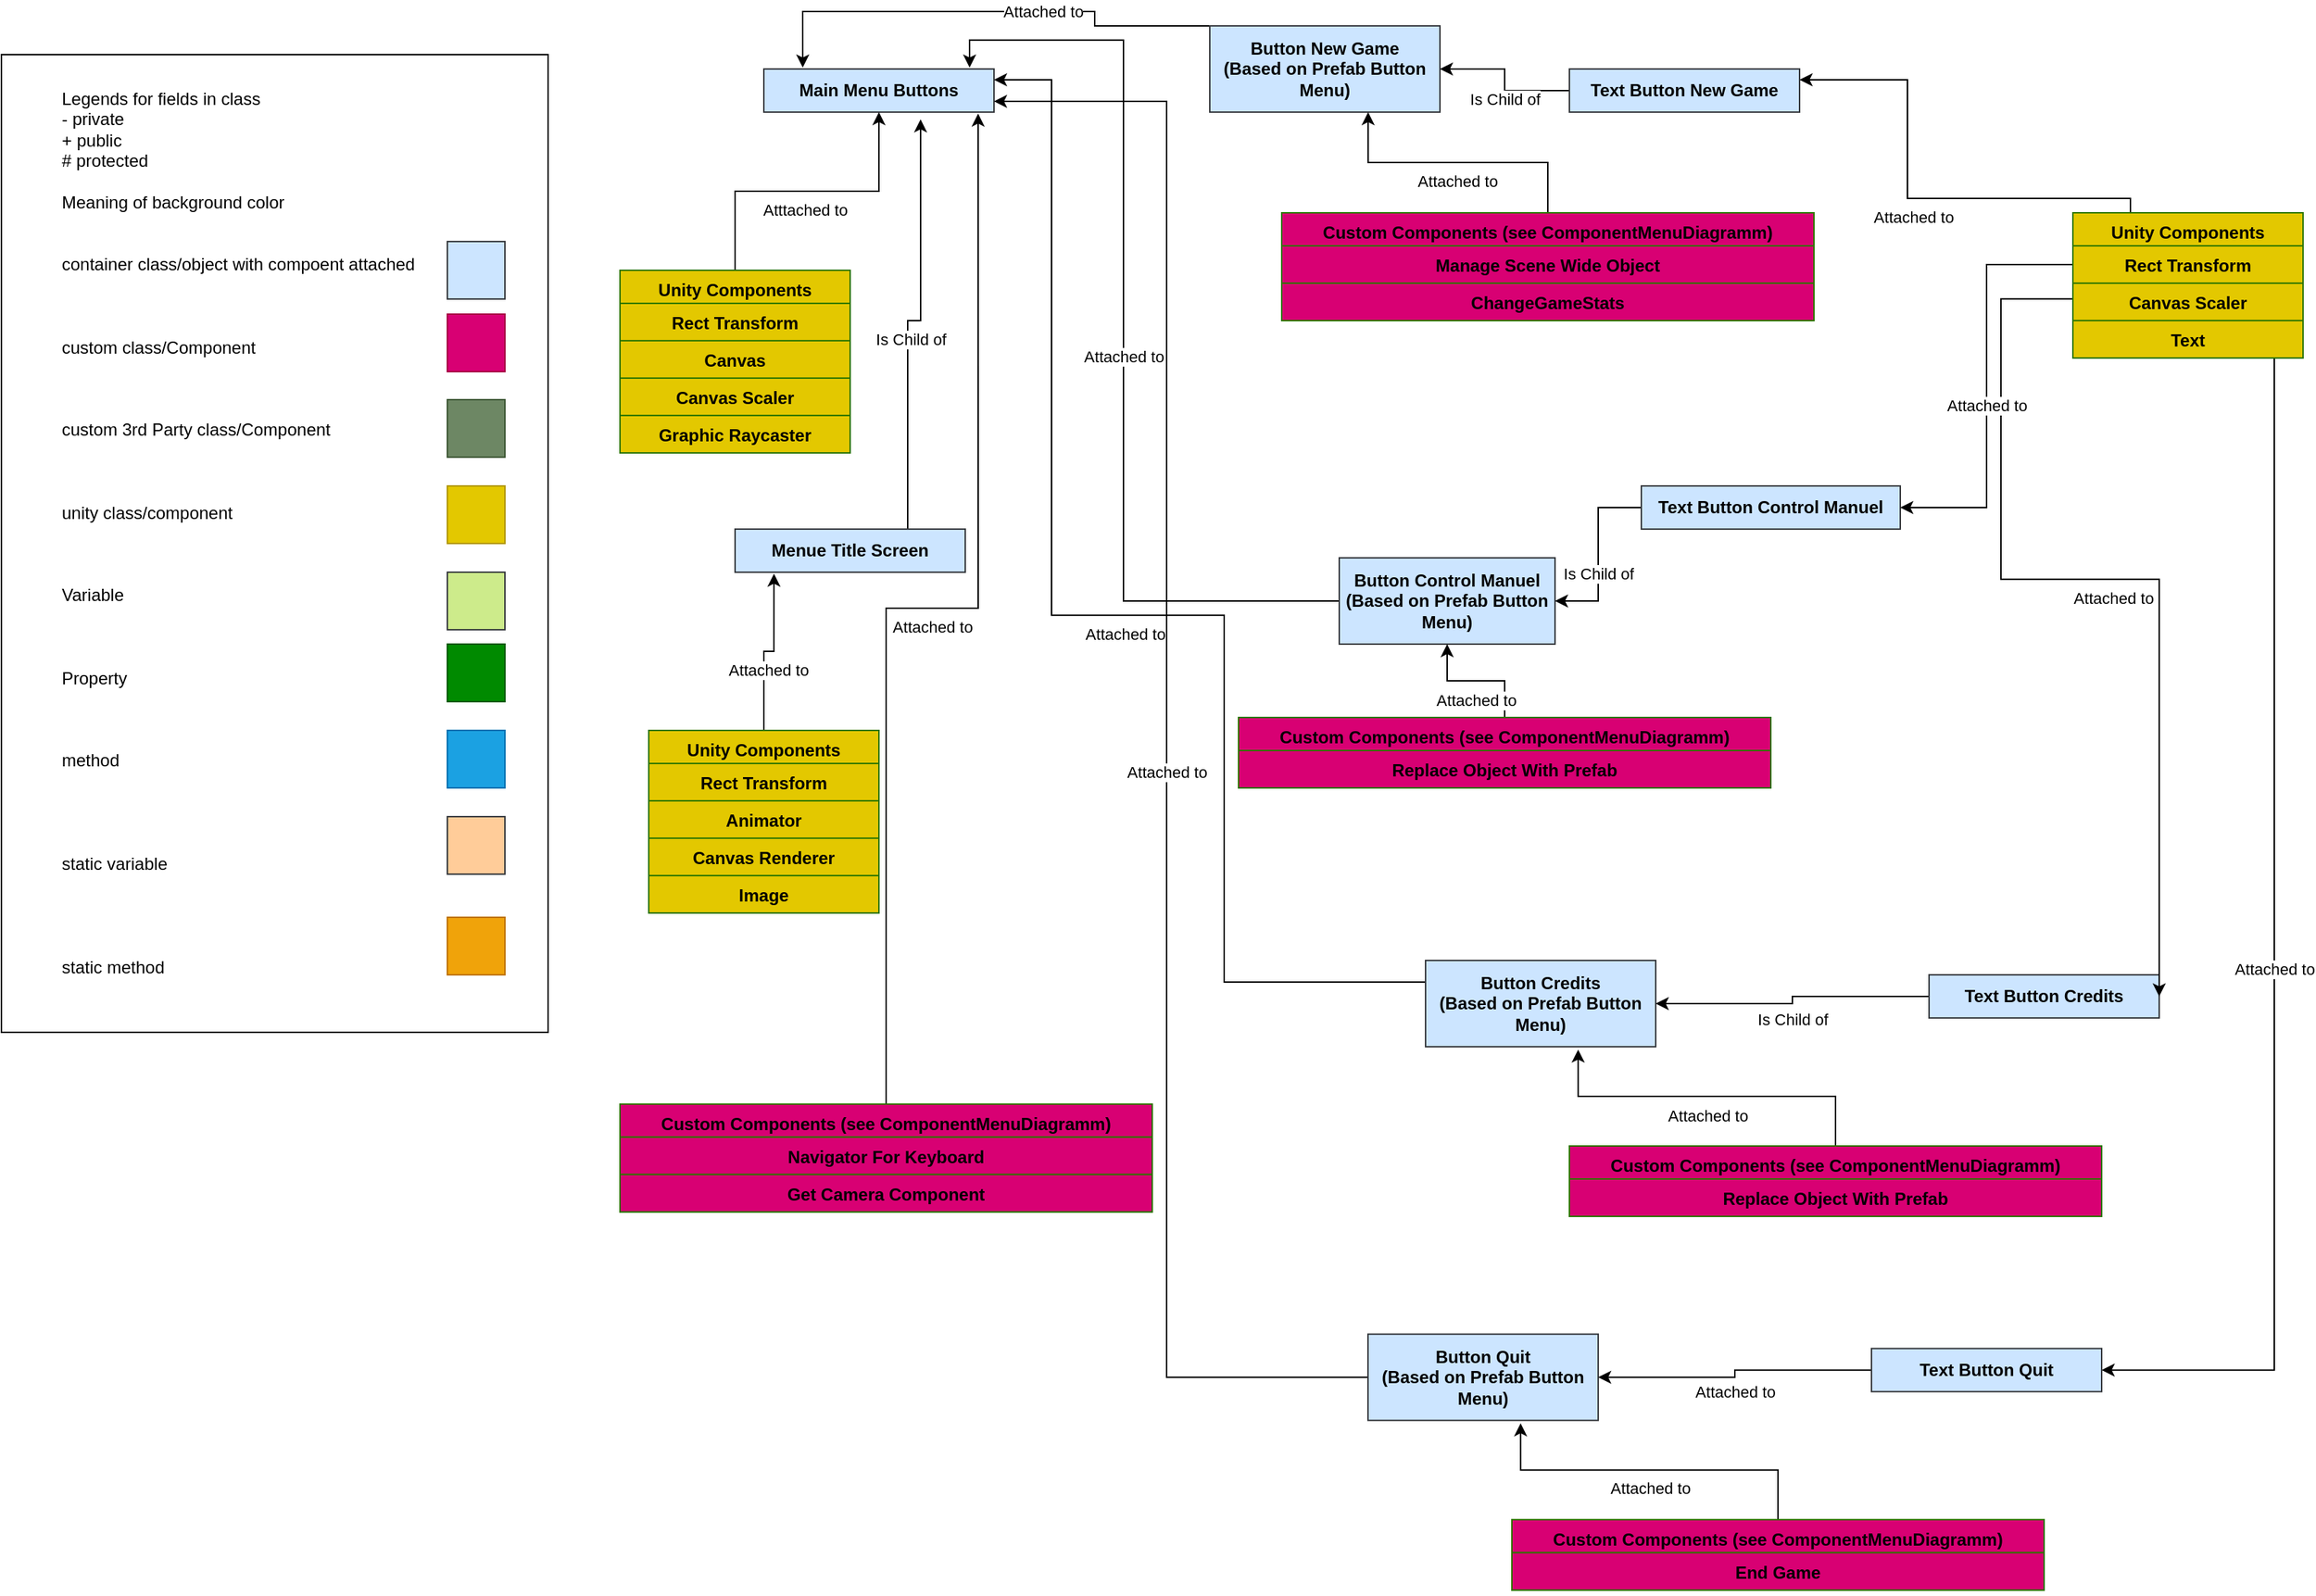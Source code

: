 <mxfile version="12.9.9" type="device"><diagram id="C5RBs43oDa-KdzZeNtuy" name="Page-1"><mxGraphModel dx="1086" dy="846" grid="1" gridSize="10" guides="1" tooltips="1" connect="1" arrows="1" fold="1" page="1" pageScale="1" pageWidth="827" pageHeight="1169" math="0" shadow="0"><root><mxCell id="WIyWlLk6GJQsqaUBKTNV-0"/><mxCell id="WIyWlLk6GJQsqaUBKTNV-1" parent="WIyWlLk6GJQsqaUBKTNV-0"/><mxCell id="g12nD_s7neF1TPHQe0_h-0" value="&lt;blockquote style=&quot;margin: 0 0 0 40px ; border: none ; padding: 0px&quot;&gt;&lt;div&gt;&lt;span&gt;Legends for fields in class&lt;/span&gt;&lt;/div&gt;&lt;div&gt;&lt;span&gt;- private&lt;/span&gt;&lt;/div&gt;&lt;div&gt;&lt;span&gt;+ public&lt;/span&gt;&lt;/div&gt;&lt;div&gt;&lt;span&gt;# protected&lt;/span&gt;&lt;/div&gt;&lt;div&gt;&lt;span&gt;&lt;br&gt;&lt;/span&gt;&lt;/div&gt;&lt;div&gt;&lt;span&gt;Meaning of background color&lt;/span&gt;&lt;/div&gt;&lt;div&gt;&lt;span&gt;&lt;br&gt;&lt;/span&gt;&lt;/div&gt;&lt;div&gt;&lt;br&gt;&lt;/div&gt;&lt;div&gt;container class/object with compoent attached&lt;/div&gt;&lt;div&gt;&lt;span&gt;&lt;br&gt;&lt;/span&gt;&lt;/div&gt;&lt;div&gt;&lt;span&gt;&lt;br&gt;&lt;/span&gt;&lt;/div&gt;&lt;div&gt;&lt;span&gt;&lt;br&gt;&lt;/span&gt;&lt;/div&gt;&lt;div&gt;&lt;span&gt;custom class/Component&lt;/span&gt;&lt;/div&gt;&lt;div&gt;&lt;span&gt;&lt;br&gt;&lt;/span&gt;&lt;/div&gt;&lt;div&gt;&lt;span&gt;&lt;br&gt;&lt;/span&gt;&lt;/div&gt;&lt;div&gt;&lt;span&gt;&lt;br&gt;&lt;/span&gt;&lt;/div&gt;&lt;div&gt;&lt;span&gt;custom 3rd Party class/Component&lt;/span&gt;&lt;/div&gt;&lt;div&gt;&lt;span&gt;&lt;br&gt;&lt;/span&gt;&lt;/div&gt;&lt;div&gt;&lt;span&gt;&lt;br&gt;&lt;/span&gt;&lt;/div&gt;&lt;div&gt;&lt;span&gt;&lt;br&gt;&lt;/span&gt;&lt;/div&gt;&lt;div&gt;&lt;span&gt;unity class/component&lt;/span&gt;&lt;/div&gt;&lt;div&gt;&lt;span&gt;&lt;br&gt;&lt;/span&gt;&lt;/div&gt;&lt;div&gt;&lt;span&gt;&lt;br&gt;&lt;/span&gt;&lt;/div&gt;&lt;div&gt;&lt;span&gt;&lt;br&gt;&lt;/span&gt;&lt;/div&gt;&lt;div&gt;&lt;span&gt;Variable&lt;/span&gt;&lt;/div&gt;&lt;div&gt;&lt;span&gt;&lt;br&gt;&lt;/span&gt;&lt;/div&gt;&lt;div&gt;&lt;span&gt;&lt;br&gt;&lt;/span&gt;&lt;/div&gt;&lt;div&gt;&lt;span&gt;&lt;br&gt;&lt;/span&gt;&lt;/div&gt;&lt;div&gt;&lt;span&gt;Property&lt;/span&gt;&lt;/div&gt;&lt;div&gt;&lt;span&gt;&lt;br&gt;&lt;/span&gt;&lt;/div&gt;&lt;div&gt;&lt;span&gt;&lt;br&gt;&lt;/span&gt;&lt;/div&gt;&lt;div&gt;&lt;span&gt;&lt;br&gt;&lt;/span&gt;&lt;/div&gt;&lt;div&gt;&lt;span&gt;method&lt;/span&gt;&lt;/div&gt;&lt;div&gt;&lt;span&gt;&lt;br&gt;&lt;/span&gt;&lt;/div&gt;&lt;div&gt;&lt;span&gt;&lt;br&gt;&lt;/span&gt;&lt;/div&gt;&lt;div&gt;&lt;span&gt;&lt;br&gt;&lt;/span&gt;&lt;/div&gt;&lt;div&gt;&lt;span&gt;&lt;br&gt;&lt;/span&gt;&lt;/div&gt;&lt;div&gt;static variable&lt;/div&gt;&lt;div&gt;&lt;br&gt;&lt;/div&gt;&lt;div&gt;&lt;br&gt;&lt;/div&gt;&lt;div&gt;&lt;br&gt;&lt;/div&gt;&lt;div&gt;&lt;br&gt;&lt;/div&gt;&lt;div&gt;&lt;span&gt;static method&lt;/span&gt;&lt;/div&gt;&lt;/blockquote&gt;&lt;div&gt;&lt;br&gt;&lt;/div&gt;" style="rounded=0;whiteSpace=wrap;html=1;align=left;" parent="WIyWlLk6GJQsqaUBKTNV-1" vertex="1"><mxGeometry x="30" y="69.97" width="380" height="680" as="geometry"/></mxCell><mxCell id="g12nD_s7neF1TPHQe0_h-1" value="" style="rounded=0;whiteSpace=wrap;html=1;fillColor=#d80073;strokeColor=#A50040;fontColor=#ffffff;" parent="WIyWlLk6GJQsqaUBKTNV-1" vertex="1"><mxGeometry x="340" y="250.47" width="40" height="40" as="geometry"/></mxCell><mxCell id="g12nD_s7neF1TPHQe0_h-2" value="" style="rounded=0;whiteSpace=wrap;html=1;fillColor=#cdeb8b;strokeColor=#36393d;" parent="WIyWlLk6GJQsqaUBKTNV-1" vertex="1"><mxGeometry x="340" y="429.97" width="40" height="40" as="geometry"/></mxCell><mxCell id="g12nD_s7neF1TPHQe0_h-3" value="" style="rounded=0;whiteSpace=wrap;html=1;fillColor=#008a00;strokeColor=#005700;fontColor=#ffffff;" parent="WIyWlLk6GJQsqaUBKTNV-1" vertex="1"><mxGeometry x="340" y="479.97" width="40" height="40" as="geometry"/></mxCell><mxCell id="g12nD_s7neF1TPHQe0_h-4" value="" style="rounded=0;whiteSpace=wrap;html=1;fillColor=#1ba1e2;strokeColor=#006EAF;fontColor=#ffffff;" parent="WIyWlLk6GJQsqaUBKTNV-1" vertex="1"><mxGeometry x="340" y="539.97" width="40" height="40" as="geometry"/></mxCell><mxCell id="g12nD_s7neF1TPHQe0_h-5" value="" style="rounded=0;whiteSpace=wrap;html=1;fillColor=#ffcc99;strokeColor=#36393d;" parent="WIyWlLk6GJQsqaUBKTNV-1" vertex="1"><mxGeometry x="340" y="599.97" width="40" height="40" as="geometry"/></mxCell><mxCell id="g12nD_s7neF1TPHQe0_h-6" value="" style="rounded=0;whiteSpace=wrap;html=1;fillColor=#f0a30a;strokeColor=#BD7000;fontColor=#ffffff;" parent="WIyWlLk6GJQsqaUBKTNV-1" vertex="1"><mxGeometry x="340" y="669.97" width="40" height="40" as="geometry"/></mxCell><mxCell id="g12nD_s7neF1TPHQe0_h-9" value="" style="rounded=0;whiteSpace=wrap;html=1;fillColor=#6D8764;strokeColor=#3A5431;fontColor=#ffffff;" parent="WIyWlLk6GJQsqaUBKTNV-1" vertex="1"><mxGeometry x="340" y="309.97" width="40" height="40" as="geometry"/></mxCell><mxCell id="g12nD_s7neF1TPHQe0_h-10" value="" style="rounded=0;whiteSpace=wrap;html=1;fillColor=#e3c800;strokeColor=#B09500;fontColor=#ffffff;" parent="WIyWlLk6GJQsqaUBKTNV-1" vertex="1"><mxGeometry x="340" y="369.97" width="40" height="40" as="geometry"/></mxCell><mxCell id="g12nD_s7neF1TPHQe0_h-11" value="" style="rounded=0;whiteSpace=wrap;html=1;fillColor=#cce5ff;strokeColor=#36393d;" parent="WIyWlLk6GJQsqaUBKTNV-1" vertex="1"><mxGeometry x="340" y="199.97" width="40" height="40" as="geometry"/></mxCell><mxCell id="g12nD_s7neF1TPHQe0_h-12" value="Main Menu Buttons" style="rounded=0;whiteSpace=wrap;html=1;fontColor=#000000;align=center;strokeColor=#36393d;fillColor=#cce5ff;fontStyle=1" parent="WIyWlLk6GJQsqaUBKTNV-1" vertex="1"><mxGeometry x="560" y="79.97" width="160" height="30" as="geometry"/></mxCell><mxCell id="g12nD_s7neF1TPHQe0_h-20" value="Atttached to&amp;nbsp;" style="edgeStyle=orthogonalEdgeStyle;rounded=0;orthogonalLoop=1;jettySize=auto;html=1;exitX=0.5;exitY=0;exitDx=0;exitDy=0;fontColor=#000000;align=center;verticalAlign=top;" parent="WIyWlLk6GJQsqaUBKTNV-1" source="g12nD_s7neF1TPHQe0_h-13" target="g12nD_s7neF1TPHQe0_h-12" edge="1"><mxGeometry relative="1" as="geometry"/></mxCell><mxCell id="8VZb15-qsIX3xfEWYDnF-9" value="Attached to" style="edgeStyle=orthogonalEdgeStyle;rounded=0;orthogonalLoop=1;jettySize=auto;html=1;fontColor=#000000;verticalAlign=top;entryX=0.931;entryY=1.033;entryDx=0;entryDy=0;entryPerimeter=0;" parent="WIyWlLk6GJQsqaUBKTNV-1" source="8VZb15-qsIX3xfEWYDnF-4" target="g12nD_s7neF1TPHQe0_h-12" edge="1"><mxGeometry relative="1" as="geometry"><mxPoint x="700" y="129.97" as="targetPoint"/></mxGeometry></mxCell><mxCell id="8VZb15-qsIX3xfEWYDnF-30" value="Attached to" style="edgeStyle=orthogonalEdgeStyle;rounded=0;orthogonalLoop=1;jettySize=auto;html=1;entryX=0.169;entryY=-0.033;entryDx=0;entryDy=0;entryPerimeter=0;fontColor=#000000;verticalAlign=middle;" parent="WIyWlLk6GJQsqaUBKTNV-1" source="8VZb15-qsIX3xfEWYDnF-11" target="g12nD_s7neF1TPHQe0_h-12" edge="1"><mxGeometry relative="1" as="geometry"><Array as="points"><mxPoint x="790" y="49.97"/><mxPoint x="790" y="39.97"/><mxPoint x="587" y="39.97"/></Array></mxGeometry></mxCell><mxCell id="8VZb15-qsIX3xfEWYDnF-11" value="Button New Game&lt;br&gt;(Based on Prefab Button Menu)" style="rounded=0;whiteSpace=wrap;html=1;fontColor=#000000;align=center;strokeColor=#36393d;fillColor=#cce5ff;fontStyle=1" parent="WIyWlLk6GJQsqaUBKTNV-1" vertex="1"><mxGeometry x="870" y="49.97" width="160" height="60" as="geometry"/></mxCell><mxCell id="8VZb15-qsIX3xfEWYDnF-31" value="Attached to" style="edgeStyle=orthogonalEdgeStyle;rounded=0;orthogonalLoop=1;jettySize=auto;html=1;entryX=0.894;entryY=-0.033;entryDx=0;entryDy=0;entryPerimeter=0;fontColor=#000000;verticalAlign=top;" parent="WIyWlLk6GJQsqaUBKTNV-1" source="8VZb15-qsIX3xfEWYDnF-12" target="g12nD_s7neF1TPHQe0_h-12" edge="1"><mxGeometry relative="1" as="geometry"><Array as="points"><mxPoint x="810" y="449.86"/><mxPoint x="810" y="59.86"/><mxPoint x="703" y="59.86"/></Array></mxGeometry></mxCell><mxCell id="8VZb15-qsIX3xfEWYDnF-12" value="Button Control Manuel (Based on Prefab Button Menu)" style="rounded=0;whiteSpace=wrap;html=1;fontColor=#000000;align=center;strokeColor=#36393d;fillColor=#cce5ff;fontStyle=1" parent="WIyWlLk6GJQsqaUBKTNV-1" vertex="1"><mxGeometry x="960" y="419.97" width="150" height="60" as="geometry"/></mxCell><mxCell id="8VZb15-qsIX3xfEWYDnF-33" value="Attached to" style="edgeStyle=orthogonalEdgeStyle;rounded=0;orthogonalLoop=1;jettySize=auto;html=1;entryX=1;entryY=0.25;entryDx=0;entryDy=0;fontColor=#000000;verticalAlign=top;exitX=0;exitY=0.25;exitDx=0;exitDy=0;" parent="WIyWlLk6GJQsqaUBKTNV-1" source="8VZb15-qsIX3xfEWYDnF-13" target="g12nD_s7neF1TPHQe0_h-12" edge="1"><mxGeometry relative="1" as="geometry"><mxPoint x="750" y="89.97" as="targetPoint"/><mxPoint x="800" y="559.97" as="sourcePoint"/><Array as="points"><mxPoint x="880" y="714.86"/><mxPoint x="880" y="459.86"/><mxPoint x="760" y="459.86"/><mxPoint x="760" y="87.86"/></Array></mxGeometry></mxCell><mxCell id="8VZb15-qsIX3xfEWYDnF-13" value="Button Credits&lt;br&gt;(Based on Prefab Button Menu)" style="rounded=0;whiteSpace=wrap;html=1;fontColor=#000000;align=center;strokeColor=#36393d;fillColor=#cce5ff;fontStyle=1" parent="WIyWlLk6GJQsqaUBKTNV-1" vertex="1"><mxGeometry x="1020" y="699.97" width="160" height="60" as="geometry"/></mxCell><mxCell id="8VZb15-qsIX3xfEWYDnF-16" value="Is Child of" style="edgeStyle=orthogonalEdgeStyle;rounded=0;orthogonalLoop=1;jettySize=auto;html=1;exitX=0.75;exitY=0;exitDx=0;exitDy=0;entryX=0.681;entryY=1.167;entryDx=0;entryDy=0;entryPerimeter=0;fontColor=#000000;verticalAlign=top;" parent="WIyWlLk6GJQsqaUBKTNV-1" source="8VZb15-qsIX3xfEWYDnF-14" target="g12nD_s7neF1TPHQe0_h-12" edge="1"><mxGeometry relative="1" as="geometry"/></mxCell><mxCell id="8VZb15-qsIX3xfEWYDnF-14" value="Menue Title Screen" style="rounded=0;whiteSpace=wrap;html=1;fontColor=#000000;align=center;strokeColor=#36393d;fillColor=#cce5ff;fontStyle=1" parent="WIyWlLk6GJQsqaUBKTNV-1" vertex="1"><mxGeometry x="540" y="399.97" width="160" height="30" as="geometry"/></mxCell><mxCell id="8VZb15-qsIX3xfEWYDnF-22" value="Attached to" style="edgeStyle=orthogonalEdgeStyle;rounded=0;orthogonalLoop=1;jettySize=auto;html=1;entryX=0.169;entryY=1.033;entryDx=0;entryDy=0;entryPerimeter=0;fontColor=#000000;verticalAlign=top;" parent="WIyWlLk6GJQsqaUBKTNV-1" source="8VZb15-qsIX3xfEWYDnF-17" target="8VZb15-qsIX3xfEWYDnF-14" edge="1"><mxGeometry relative="1" as="geometry"/></mxCell><mxCell id="8VZb15-qsIX3xfEWYDnF-27" value="Is Child of" style="edgeStyle=orthogonalEdgeStyle;rounded=0;orthogonalLoop=1;jettySize=auto;html=1;entryX=1;entryY=0.5;entryDx=0;entryDy=0;fontColor=#000000;verticalAlign=top;" parent="WIyWlLk6GJQsqaUBKTNV-1" source="8VZb15-qsIX3xfEWYDnF-23" target="8VZb15-qsIX3xfEWYDnF-11" edge="1"><mxGeometry relative="1" as="geometry"/></mxCell><mxCell id="8VZb15-qsIX3xfEWYDnF-23" value="Text Button New Game" style="rounded=0;whiteSpace=wrap;html=1;fontColor=#000000;align=center;strokeColor=#36393d;fillColor=#cce5ff;fontStyle=1" parent="WIyWlLk6GJQsqaUBKTNV-1" vertex="1"><mxGeometry x="1120" y="79.97" width="160" height="30" as="geometry"/></mxCell><mxCell id="8VZb15-qsIX3xfEWYDnF-28" value="Is Child of" style="edgeStyle=orthogonalEdgeStyle;rounded=0;orthogonalLoop=1;jettySize=auto;html=1;entryX=1;entryY=0.5;entryDx=0;entryDy=0;fontColor=#000000;verticalAlign=top;" parent="WIyWlLk6GJQsqaUBKTNV-1" source="8VZb15-qsIX3xfEWYDnF-24" target="8VZb15-qsIX3xfEWYDnF-12" edge="1"><mxGeometry relative="1" as="geometry"/></mxCell><mxCell id="8VZb15-qsIX3xfEWYDnF-24" value="Text Button Control Manuel" style="rounded=0;whiteSpace=wrap;html=1;fontColor=#000000;align=center;strokeColor=#36393d;fillColor=#cce5ff;fontStyle=1" parent="WIyWlLk6GJQsqaUBKTNV-1" vertex="1"><mxGeometry x="1170" y="369.97" width="180" height="30" as="geometry"/></mxCell><mxCell id="8VZb15-qsIX3xfEWYDnF-29" value="&lt;div&gt;Is Child of&lt;br&gt;&lt;/div&gt;" style="edgeStyle=orthogonalEdgeStyle;rounded=0;orthogonalLoop=1;jettySize=auto;html=1;entryX=1;entryY=0.5;entryDx=0;entryDy=0;fontColor=#000000;verticalAlign=top;" parent="WIyWlLk6GJQsqaUBKTNV-1" source="8VZb15-qsIX3xfEWYDnF-25" target="8VZb15-qsIX3xfEWYDnF-13" edge="1"><mxGeometry relative="1" as="geometry"/></mxCell><mxCell id="8VZb15-qsIX3xfEWYDnF-25" value="Text Button Credits" style="rounded=0;whiteSpace=wrap;html=1;fontColor=#000000;align=center;strokeColor=#36393d;fillColor=#cce5ff;fontStyle=1" parent="WIyWlLk6GJQsqaUBKTNV-1" vertex="1"><mxGeometry x="1370" y="709.97" width="160" height="30" as="geometry"/></mxCell><mxCell id="8VZb15-qsIX3xfEWYDnF-39" value="Attached to" style="edgeStyle=orthogonalEdgeStyle;rounded=0;orthogonalLoop=1;jettySize=auto;html=1;entryX=1;entryY=0.5;entryDx=0;entryDy=0;fontColor=#000000;verticalAlign=top;" parent="WIyWlLk6GJQsqaUBKTNV-1" source="8VZb15-qsIX3xfEWYDnF-35" target="8VZb15-qsIX3xfEWYDnF-25" edge="1"><mxGeometry relative="1" as="geometry"><Array as="points"><mxPoint x="1420" y="239.86"/><mxPoint x="1420" y="434.86"/><mxPoint x="1530" y="434.86"/></Array></mxGeometry></mxCell><mxCell id="8VZb15-qsIX3xfEWYDnF-41" value="Attached to" style="edgeStyle=orthogonalEdgeStyle;rounded=0;orthogonalLoop=1;jettySize=auto;html=1;entryX=1;entryY=0.25;entryDx=0;entryDy=0;fontColor=#000000;verticalAlign=top;" parent="WIyWlLk6GJQsqaUBKTNV-1" source="8VZb15-qsIX3xfEWYDnF-35" target="8VZb15-qsIX3xfEWYDnF-23" edge="1"><mxGeometry relative="1" as="geometry"><Array as="points"><mxPoint x="1510" y="169.97"/><mxPoint x="1355" y="169.97"/><mxPoint x="1355" y="87.97"/></Array></mxGeometry></mxCell><mxCell id="8VZb15-qsIX3xfEWYDnF-40" value="Attached to" style="edgeStyle=orthogonalEdgeStyle;rounded=0;orthogonalLoop=1;jettySize=auto;html=1;entryX=1;entryY=0.5;entryDx=0;entryDy=0;fontColor=#000000;verticalAlign=top;" parent="WIyWlLk6GJQsqaUBKTNV-1" source="8VZb15-qsIX3xfEWYDnF-36" target="8VZb15-qsIX3xfEWYDnF-24" edge="1"><mxGeometry relative="1" as="geometry"/></mxCell><mxCell id="8VZb15-qsIX3xfEWYDnF-48" value="Attached to" style="edgeStyle=orthogonalEdgeStyle;rounded=0;orthogonalLoop=1;jettySize=auto;html=1;entryX=0.688;entryY=1;entryDx=0;entryDy=0;entryPerimeter=0;fontColor=#000000;verticalAlign=top;" parent="WIyWlLk6GJQsqaUBKTNV-1" source="8VZb15-qsIX3xfEWYDnF-42" target="8VZb15-qsIX3xfEWYDnF-11" edge="1"><mxGeometry relative="1" as="geometry"/></mxCell><mxCell id="8VZb15-qsIX3xfEWYDnF-49" value="Attached to" style="edgeStyle=orthogonalEdgeStyle;rounded=0;orthogonalLoop=1;jettySize=auto;html=1;entryX=0.5;entryY=1;entryDx=0;entryDy=0;fontColor=#000000;verticalAlign=top;" parent="WIyWlLk6GJQsqaUBKTNV-1" source="8VZb15-qsIX3xfEWYDnF-44" target="8VZb15-qsIX3xfEWYDnF-12" edge="1"><mxGeometry relative="1" as="geometry"/></mxCell><mxCell id="8VZb15-qsIX3xfEWYDnF-50" value="Attached to" style="edgeStyle=orthogonalEdgeStyle;rounded=0;orthogonalLoop=1;jettySize=auto;html=1;entryX=0.663;entryY=1.033;entryDx=0;entryDy=0;entryPerimeter=0;fontColor=#000000;verticalAlign=top;" parent="WIyWlLk6GJQsqaUBKTNV-1" source="8VZb15-qsIX3xfEWYDnF-46" target="8VZb15-qsIX3xfEWYDnF-13" edge="1"><mxGeometry relative="1" as="geometry"/></mxCell><mxCell id="8VZb15-qsIX3xfEWYDnF-64" value="Attached to" style="edgeStyle=orthogonalEdgeStyle;rounded=0;orthogonalLoop=1;jettySize=auto;html=1;entryX=1;entryY=0.5;entryDx=0;entryDy=0;fontColor=#000000;verticalAlign=top;" parent="WIyWlLk6GJQsqaUBKTNV-1" source="8VZb15-qsIX3xfEWYDnF-35" target="8VZb15-qsIX3xfEWYDnF-60" edge="1"><mxGeometry relative="1" as="geometry"><mxPoint x="1550" y="979.86" as="targetPoint"/><Array as="points"><mxPoint x="1610" y="984.86"/></Array></mxGeometry></mxCell><mxCell id="8VZb15-qsIX3xfEWYDnF-66" value="Attached to" style="edgeStyle=orthogonalEdgeStyle;rounded=0;orthogonalLoop=1;jettySize=auto;html=1;entryX=1;entryY=0.75;entryDx=0;entryDy=0;fontColor=#000000;verticalAlign=top;" parent="WIyWlLk6GJQsqaUBKTNV-1" source="8VZb15-qsIX3xfEWYDnF-58" target="g12nD_s7neF1TPHQe0_h-12" edge="1"><mxGeometry relative="1" as="geometry"><mxPoint x="880" y="389.86" as="targetPoint"/><Array as="points"><mxPoint x="840" y="989.86"/><mxPoint x="840" y="102.86"/></Array></mxGeometry></mxCell><mxCell id="8VZb15-qsIX3xfEWYDnF-58" value="Button Quit&lt;br&gt;(Based on Prefab Button Menu)" style="rounded=0;whiteSpace=wrap;html=1;fontColor=#000000;align=center;strokeColor=#36393d;fillColor=#cce5ff;fontStyle=1" parent="WIyWlLk6GJQsqaUBKTNV-1" vertex="1"><mxGeometry x="980" y="959.86" width="160" height="60" as="geometry"/></mxCell><mxCell id="8VZb15-qsIX3xfEWYDnF-59" value="&lt;div&gt;Attached to&lt;br&gt;&lt;/div&gt;" style="edgeStyle=orthogonalEdgeStyle;rounded=0;orthogonalLoop=1;jettySize=auto;html=1;entryX=1;entryY=0.5;entryDx=0;entryDy=0;fontColor=#000000;verticalAlign=top;" parent="WIyWlLk6GJQsqaUBKTNV-1" source="8VZb15-qsIX3xfEWYDnF-60" target="8VZb15-qsIX3xfEWYDnF-58" edge="1"><mxGeometry relative="1" as="geometry"/></mxCell><mxCell id="8VZb15-qsIX3xfEWYDnF-60" value="Text Button Quit" style="rounded=0;whiteSpace=wrap;html=1;fontColor=#000000;align=center;strokeColor=#36393d;fillColor=#cce5ff;fontStyle=1" parent="WIyWlLk6GJQsqaUBKTNV-1" vertex="1"><mxGeometry x="1330" y="969.86" width="160" height="30" as="geometry"/></mxCell><mxCell id="8VZb15-qsIX3xfEWYDnF-61" value="Attached to" style="edgeStyle=orthogonalEdgeStyle;rounded=0;orthogonalLoop=1;jettySize=auto;html=1;entryX=0.663;entryY=1.033;entryDx=0;entryDy=0;entryPerimeter=0;fontColor=#000000;verticalAlign=top;" parent="WIyWlLk6GJQsqaUBKTNV-1" source="8VZb15-qsIX3xfEWYDnF-62" target="8VZb15-qsIX3xfEWYDnF-58" edge="1"><mxGeometry relative="1" as="geometry"/></mxCell><mxCell id="g12nD_s7neF1TPHQe0_h-13" value="Unity Components" style="swimlane;fontStyle=1;childLayout=stackLayout;horizontal=1;fillColor=#E3C800;horizontalStack=0;resizeParent=1;resizeParentMax=0;resizeLast=0;collapsible=1;marginBottom=0;fontColor=#000000;align=center;verticalAlign=top;strokeColor=#2D7600;gradientColor=none;spacingLeft=4;spacingRight=4;" parent="WIyWlLk6GJQsqaUBKTNV-1" vertex="1"><mxGeometry x="460" y="219.97" width="160" height="127" as="geometry"/></mxCell><mxCell id="g12nD_s7neF1TPHQe0_h-14" value="Rect Transform" style="text;strokeColor=#2D7600;fillColor=#E3C800;align=center;verticalAlign=top;spacingLeft=4;spacingRight=4;overflow=hidden;rotatable=0;points=[[0,0.5],[1,0.5]];portConstraint=eastwest;fontColor=#000000;fontStyle=1" parent="g12nD_s7neF1TPHQe0_h-13" vertex="1"><mxGeometry y="23" width="160" height="26" as="geometry"/></mxCell><mxCell id="8VZb15-qsIX3xfEWYDnF-0" value="Canvas" style="text;strokeColor=#2D7600;fillColor=#E3C800;align=center;verticalAlign=top;spacingLeft=4;spacingRight=4;overflow=hidden;rotatable=0;points=[[0,0.5],[1,0.5]];portConstraint=eastwest;fontColor=#000000;fontStyle=1" parent="g12nD_s7neF1TPHQe0_h-13" vertex="1"><mxGeometry y="49" width="160" height="26" as="geometry"/></mxCell><mxCell id="8VZb15-qsIX3xfEWYDnF-1" value="Canvas Scaler" style="text;strokeColor=#2D7600;fillColor=#E3C800;align=center;verticalAlign=top;spacingLeft=4;spacingRight=4;overflow=hidden;rotatable=0;points=[[0,0.5],[1,0.5]];portConstraint=eastwest;fontColor=#000000;fontStyle=1" parent="g12nD_s7neF1TPHQe0_h-13" vertex="1"><mxGeometry y="75" width="160" height="26" as="geometry"/></mxCell><mxCell id="8VZb15-qsIX3xfEWYDnF-2" value="Graphic Raycaster" style="text;strokeColor=#2D7600;fillColor=#E3C800;align=center;verticalAlign=top;spacingLeft=4;spacingRight=4;overflow=hidden;rotatable=0;points=[[0,0.5],[1,0.5]];portConstraint=eastwest;fontColor=#000000;fontStyle=1" parent="g12nD_s7neF1TPHQe0_h-13" vertex="1"><mxGeometry y="101" width="160" height="26" as="geometry"/></mxCell><mxCell id="8VZb15-qsIX3xfEWYDnF-17" value="Unity Components" style="swimlane;fontStyle=1;childLayout=stackLayout;horizontal=1;fillColor=#E3C800;horizontalStack=0;resizeParent=1;resizeParentMax=0;resizeLast=0;collapsible=1;marginBottom=0;fontColor=#000000;align=center;verticalAlign=top;strokeColor=#2D7600;gradientColor=none;spacingLeft=4;spacingRight=4;" parent="WIyWlLk6GJQsqaUBKTNV-1" vertex="1"><mxGeometry x="480" y="539.97" width="160" height="127" as="geometry"/></mxCell><mxCell id="8VZb15-qsIX3xfEWYDnF-18" value="Rect Transform" style="text;strokeColor=#2D7600;fillColor=#E3C800;align=center;verticalAlign=top;spacingLeft=4;spacingRight=4;overflow=hidden;rotatable=0;points=[[0,0.5],[1,0.5]];portConstraint=eastwest;fontColor=#000000;fontStyle=1" parent="8VZb15-qsIX3xfEWYDnF-17" vertex="1"><mxGeometry y="23" width="160" height="26" as="geometry"/></mxCell><mxCell id="8VZb15-qsIX3xfEWYDnF-20" value="Animator" style="text;strokeColor=#2D7600;fillColor=#E3C800;align=center;verticalAlign=top;spacingLeft=4;spacingRight=4;overflow=hidden;rotatable=0;points=[[0,0.5],[1,0.5]];portConstraint=eastwest;fontColor=#000000;fontStyle=1" parent="8VZb15-qsIX3xfEWYDnF-17" vertex="1"><mxGeometry y="49" width="160" height="26" as="geometry"/></mxCell><mxCell id="8VZb15-qsIX3xfEWYDnF-21" value="Canvas Renderer" style="text;strokeColor=#2D7600;fillColor=#E3C800;align=center;verticalAlign=top;spacingLeft=4;spacingRight=4;overflow=hidden;rotatable=0;points=[[0,0.5],[1,0.5]];portConstraint=eastwest;fontColor=#000000;fontStyle=1" parent="8VZb15-qsIX3xfEWYDnF-17" vertex="1"><mxGeometry y="75" width="160" height="26" as="geometry"/></mxCell><mxCell id="8VZb15-qsIX3xfEWYDnF-52" value="Image" style="text;strokeColor=#2D7600;fillColor=#E3C800;align=center;verticalAlign=top;spacingLeft=4;spacingRight=4;overflow=hidden;rotatable=0;points=[[0,0.5],[1,0.5]];portConstraint=eastwest;fontColor=#000000;fontStyle=1" parent="8VZb15-qsIX3xfEWYDnF-17" vertex="1"><mxGeometry y="101" width="160" height="26" as="geometry"/></mxCell><mxCell id="8VZb15-qsIX3xfEWYDnF-35" value="Unity Components" style="swimlane;fontStyle=1;childLayout=stackLayout;horizontal=1;fillColor=#E3C800;horizontalStack=0;resizeParent=1;resizeParentMax=0;resizeLast=0;collapsible=1;marginBottom=0;fontColor=#000000;align=center;verticalAlign=top;strokeColor=#2D7600;gradientColor=none;spacingLeft=4;spacingRight=4;" parent="WIyWlLk6GJQsqaUBKTNV-1" vertex="1"><mxGeometry x="1470" y="179.97" width="160" height="101" as="geometry"/></mxCell><mxCell id="8VZb15-qsIX3xfEWYDnF-36" value="Rect Transform" style="text;strokeColor=#2D7600;fillColor=#E3C800;align=center;verticalAlign=top;spacingLeft=4;spacingRight=4;overflow=hidden;rotatable=0;points=[[0,0.5],[1,0.5]];portConstraint=eastwest;fontColor=#000000;fontStyle=1" parent="8VZb15-qsIX3xfEWYDnF-35" vertex="1"><mxGeometry y="23" width="160" height="26" as="geometry"/></mxCell><mxCell id="8VZb15-qsIX3xfEWYDnF-37" value="Canvas Scaler" style="text;strokeColor=#2D7600;fillColor=#E3C800;align=center;verticalAlign=top;spacingLeft=4;spacingRight=4;overflow=hidden;rotatable=0;points=[[0,0.5],[1,0.5]];portConstraint=eastwest;fontColor=#000000;fontStyle=1" parent="8VZb15-qsIX3xfEWYDnF-35" vertex="1"><mxGeometry y="49" width="160" height="26" as="geometry"/></mxCell><mxCell id="8VZb15-qsIX3xfEWYDnF-38" value="Text" style="text;strokeColor=#2D7600;fillColor=#E3C800;align=center;verticalAlign=top;spacingLeft=4;spacingRight=4;overflow=hidden;rotatable=0;points=[[0,0.5],[1,0.5]];portConstraint=eastwest;fontColor=#000000;fontStyle=1" parent="8VZb15-qsIX3xfEWYDnF-35" vertex="1"><mxGeometry y="75" width="160" height="26" as="geometry"/></mxCell><mxCell id="8VZb15-qsIX3xfEWYDnF-42" value="Custom Components (see ComponentMenuDiagramm)" style="swimlane;fontStyle=1;childLayout=stackLayout;horizontal=1;fillColor=#D80073;horizontalStack=0;resizeParent=1;resizeParentMax=0;resizeLast=0;collapsible=1;marginBottom=0;fontColor=#000000;align=center;verticalAlign=top;strokeColor=#2D7600;gradientColor=none;spacingLeft=4;spacingRight=4;" parent="WIyWlLk6GJQsqaUBKTNV-1" vertex="1"><mxGeometry x="920" y="179.97" width="370" height="75" as="geometry"/></mxCell><mxCell id="8VZb15-qsIX3xfEWYDnF-43" value="Manage Scene Wide Object" style="text;strokeColor=#2D7600;fillColor=#D80073;align=center;verticalAlign=top;spacingLeft=4;spacingRight=4;overflow=hidden;rotatable=0;points=[[0,0.5],[1,0.5]];portConstraint=eastwest;fontColor=#000000;fontStyle=1" parent="8VZb15-qsIX3xfEWYDnF-42" vertex="1"><mxGeometry y="23" width="370" height="26" as="geometry"/></mxCell><mxCell id="26bOAirfV22il4nFD-jT-0" value="ChangeGameStats" style="text;strokeColor=#2D7600;fillColor=#D80073;align=center;verticalAlign=top;spacingLeft=4;spacingRight=4;overflow=hidden;rotatable=0;points=[[0,0.5],[1,0.5]];portConstraint=eastwest;fontColor=#000000;fontStyle=1" vertex="1" parent="8VZb15-qsIX3xfEWYDnF-42"><mxGeometry y="49" width="370" height="26" as="geometry"/></mxCell><mxCell id="8VZb15-qsIX3xfEWYDnF-44" value="Custom Components (see ComponentMenuDiagramm)" style="swimlane;fontStyle=1;childLayout=stackLayout;horizontal=1;fillColor=#D80073;horizontalStack=0;resizeParent=1;resizeParentMax=0;resizeLast=0;collapsible=1;marginBottom=0;fontColor=#000000;align=center;verticalAlign=top;strokeColor=#2D7600;gradientColor=none;spacingLeft=4;spacingRight=4;" parent="WIyWlLk6GJQsqaUBKTNV-1" vertex="1"><mxGeometry x="890" y="530.97" width="370" height="49" as="geometry"/></mxCell><mxCell id="8VZb15-qsIX3xfEWYDnF-45" value="Replace Object With Prefab" style="text;strokeColor=#2D7600;fillColor=#D80073;align=center;verticalAlign=top;spacingLeft=4;spacingRight=4;overflow=hidden;rotatable=0;points=[[0,0.5],[1,0.5]];portConstraint=eastwest;fontColor=#000000;fontStyle=1" parent="8VZb15-qsIX3xfEWYDnF-44" vertex="1"><mxGeometry y="23" width="370" height="26" as="geometry"/></mxCell><mxCell id="8VZb15-qsIX3xfEWYDnF-46" value="Custom Components (see ComponentMenuDiagramm)" style="swimlane;fontStyle=1;childLayout=stackLayout;horizontal=1;fillColor=#D80073;horizontalStack=0;resizeParent=1;resizeParentMax=0;resizeLast=0;collapsible=1;marginBottom=0;fontColor=#000000;align=center;verticalAlign=top;strokeColor=#2D7600;gradientColor=none;spacingLeft=4;spacingRight=4;" parent="WIyWlLk6GJQsqaUBKTNV-1" vertex="1"><mxGeometry x="1120" y="828.97" width="370" height="49" as="geometry"/></mxCell><mxCell id="8VZb15-qsIX3xfEWYDnF-47" value="Replace Object With Prefab" style="text;strokeColor=#2D7600;fillColor=#D80073;align=center;verticalAlign=top;spacingLeft=4;spacingRight=4;overflow=hidden;rotatable=0;points=[[0,0.5],[1,0.5]];portConstraint=eastwest;fontColor=#000000;fontStyle=1" parent="8VZb15-qsIX3xfEWYDnF-46" vertex="1"><mxGeometry y="23" width="370" height="26" as="geometry"/></mxCell><mxCell id="8VZb15-qsIX3xfEWYDnF-62" value="Custom Components (see ComponentMenuDiagramm)" style="swimlane;fontStyle=1;childLayout=stackLayout;horizontal=1;fillColor=#D80073;horizontalStack=0;resizeParent=1;resizeParentMax=0;resizeLast=0;collapsible=1;marginBottom=0;fontColor=#000000;align=center;verticalAlign=top;strokeColor=#2D7600;gradientColor=none;spacingLeft=4;spacingRight=4;" parent="WIyWlLk6GJQsqaUBKTNV-1" vertex="1"><mxGeometry x="1080" y="1088.86" width="370" height="49" as="geometry"/></mxCell><mxCell id="8VZb15-qsIX3xfEWYDnF-63" value="End Game" style="text;strokeColor=#2D7600;fillColor=#D80073;align=center;verticalAlign=top;spacingLeft=4;spacingRight=4;overflow=hidden;rotatable=0;points=[[0,0.5],[1,0.5]];portConstraint=eastwest;fontColor=#000000;fontStyle=1" parent="8VZb15-qsIX3xfEWYDnF-62" vertex="1"><mxGeometry y="23" width="370" height="26" as="geometry"/></mxCell><mxCell id="8VZb15-qsIX3xfEWYDnF-4" value="Custom Components (see ComponentMenuDiagramm)" style="swimlane;fontStyle=1;childLayout=stackLayout;horizontal=1;fillColor=#D80073;horizontalStack=0;resizeParent=1;resizeParentMax=0;resizeLast=0;collapsible=1;marginBottom=0;fontColor=#000000;align=center;verticalAlign=top;strokeColor=#2D7600;gradientColor=none;spacingLeft=4;spacingRight=4;" parent="WIyWlLk6GJQsqaUBKTNV-1" vertex="1"><mxGeometry x="460" y="799.86" width="370" height="75" as="geometry"/></mxCell><mxCell id="8VZb15-qsIX3xfEWYDnF-5" value="Navigator For Keyboard" style="text;strokeColor=#2D7600;fillColor=#D80073;align=center;verticalAlign=top;spacingLeft=4;spacingRight=4;overflow=hidden;rotatable=0;points=[[0,0.5],[1,0.5]];portConstraint=eastwest;fontColor=#000000;fontStyle=1" parent="8VZb15-qsIX3xfEWYDnF-4" vertex="1"><mxGeometry y="23" width="370" height="26" as="geometry"/></mxCell><mxCell id="8VZb15-qsIX3xfEWYDnF-51" value="Get Camera Component" style="text;strokeColor=#2D7600;fillColor=#D80073;align=center;verticalAlign=top;spacingLeft=4;spacingRight=4;overflow=hidden;rotatable=0;points=[[0,0.5],[1,0.5]];portConstraint=eastwest;fontColor=#000000;fontStyle=1" parent="8VZb15-qsIX3xfEWYDnF-4" vertex="1"><mxGeometry y="49" width="370" height="26" as="geometry"/></mxCell></root></mxGraphModel></diagram></mxfile>